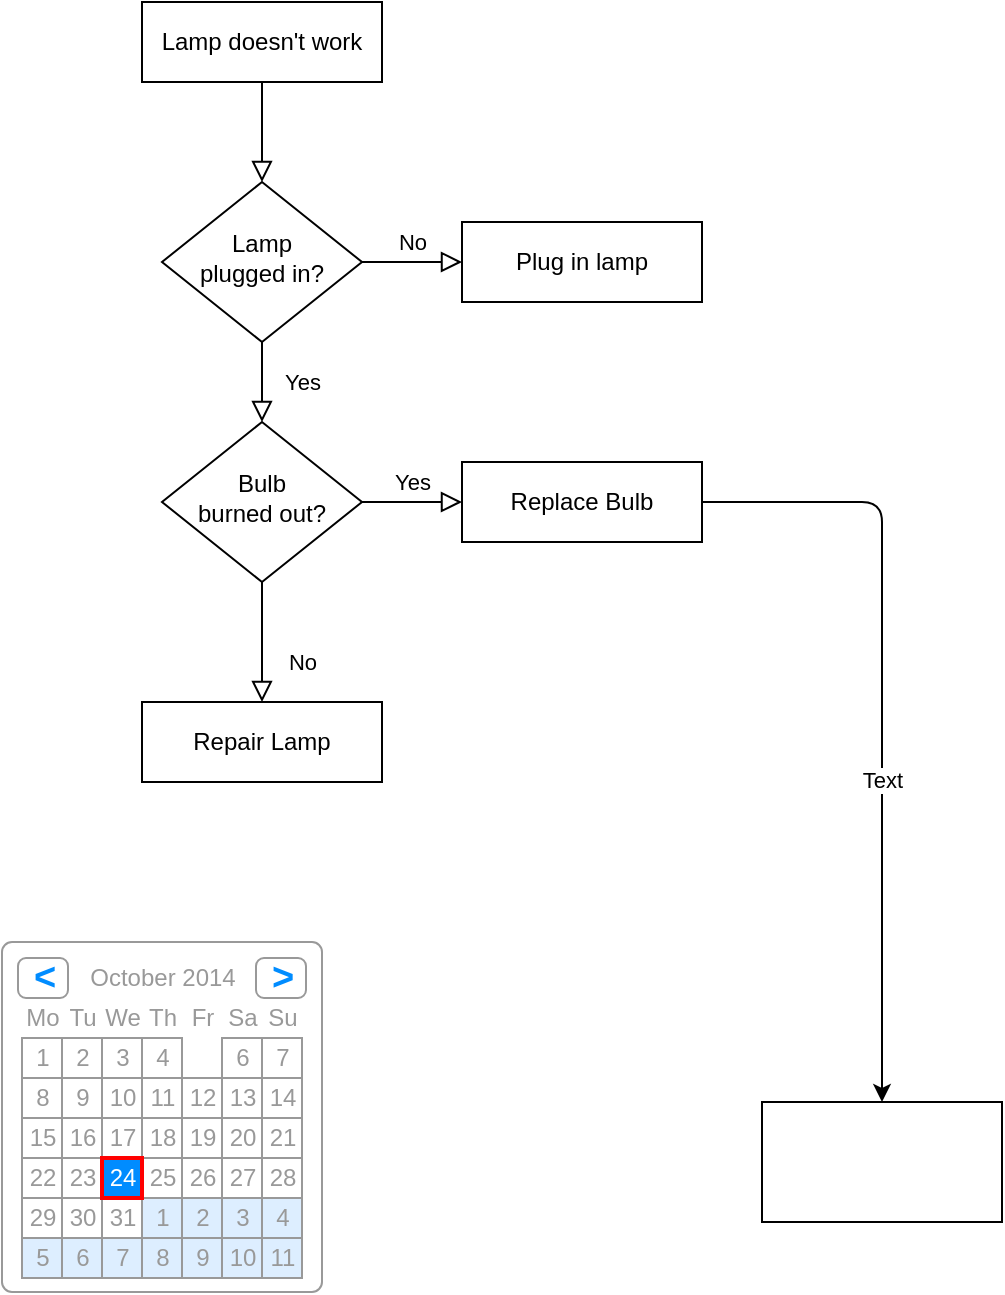 <mxfile version="21.6.8" type="github" pages="2">
  <diagram id="C5RBs43oDa-KdzZeNtuy" name="Page-1">
    <mxGraphModel dx="1659" dy="900" grid="1" gridSize="10" guides="1" tooltips="1" connect="1" arrows="1" fold="1" page="1" pageScale="1" pageWidth="827" pageHeight="1169" background="#ffffff" math="0" shadow="0">
      <root>
        <mxCell id="WIyWlLk6GJQsqaUBKTNV-0" />
        <mxCell id="WIyWlLk6GJQsqaUBKTNV-1" parent="WIyWlLk6GJQsqaUBKTNV-0" />
        <mxCell id="WIyWlLk6GJQsqaUBKTNV-2" value="" style="rounded=0;html=1;jettySize=auto;orthogonalLoop=1;fontSize=11;endArrow=block;endFill=0;endSize=8;strokeWidth=1;shadow=0;labelBackgroundColor=none;edgeStyle=orthogonalEdgeStyle;fontColor=default;" parent="WIyWlLk6GJQsqaUBKTNV-1" source="WIyWlLk6GJQsqaUBKTNV-3" target="WIyWlLk6GJQsqaUBKTNV-6" edge="1">
          <mxGeometry relative="1" as="geometry" />
        </mxCell>
        <mxCell id="WIyWlLk6GJQsqaUBKTNV-3" value="Lamp doesn&#39;t work" style="rounded=0;whiteSpace=wrap;html=1;fontSize=12;glass=0;strokeWidth=1;shadow=0;labelBackgroundColor=none;" parent="WIyWlLk6GJQsqaUBKTNV-1" vertex="1">
          <mxGeometry x="160" y="80" width="120" height="40" as="geometry" />
        </mxCell>
        <mxCell id="WIyWlLk6GJQsqaUBKTNV-4" value="Yes" style="rounded=0;html=1;jettySize=auto;orthogonalLoop=1;fontSize=11;endArrow=block;endFill=0;endSize=8;strokeWidth=1;shadow=0;labelBackgroundColor=none;edgeStyle=orthogonalEdgeStyle;fontColor=default;" parent="WIyWlLk6GJQsqaUBKTNV-1" source="WIyWlLk6GJQsqaUBKTNV-6" target="WIyWlLk6GJQsqaUBKTNV-10" edge="1">
          <mxGeometry y="20" relative="1" as="geometry">
            <mxPoint as="offset" />
          </mxGeometry>
        </mxCell>
        <mxCell id="WIyWlLk6GJQsqaUBKTNV-5" value="No" style="edgeStyle=orthogonalEdgeStyle;rounded=0;html=1;jettySize=auto;orthogonalLoop=1;fontSize=11;endArrow=block;endFill=0;endSize=8;strokeWidth=1;shadow=0;labelBackgroundColor=none;fontColor=default;" parent="WIyWlLk6GJQsqaUBKTNV-1" source="WIyWlLk6GJQsqaUBKTNV-6" target="WIyWlLk6GJQsqaUBKTNV-7" edge="1">
          <mxGeometry y="10" relative="1" as="geometry">
            <mxPoint as="offset" />
          </mxGeometry>
        </mxCell>
        <mxCell id="WIyWlLk6GJQsqaUBKTNV-6" value="Lamp&lt;br&gt;plugged in?" style="rhombus;whiteSpace=wrap;html=1;shadow=0;fontFamily=Helvetica;fontSize=12;align=center;strokeWidth=1;spacing=6;spacingTop=-4;rounded=0;labelBackgroundColor=none;" parent="WIyWlLk6GJQsqaUBKTNV-1" vertex="1">
          <mxGeometry x="170" y="170" width="100" height="80" as="geometry" />
        </mxCell>
        <mxCell id="WIyWlLk6GJQsqaUBKTNV-7" value="Plug in lamp" style="rounded=0;whiteSpace=wrap;html=1;fontSize=12;glass=0;strokeWidth=1;shadow=0;labelBackgroundColor=none;" parent="WIyWlLk6GJQsqaUBKTNV-1" vertex="1">
          <mxGeometry x="320" y="190" width="120" height="40" as="geometry" />
        </mxCell>
        <mxCell id="WIyWlLk6GJQsqaUBKTNV-8" value="No" style="rounded=0;html=1;jettySize=auto;orthogonalLoop=1;fontSize=11;endArrow=block;endFill=0;endSize=8;strokeWidth=1;shadow=0;labelBackgroundColor=none;edgeStyle=orthogonalEdgeStyle;fontColor=default;" parent="WIyWlLk6GJQsqaUBKTNV-1" source="WIyWlLk6GJQsqaUBKTNV-10" target="WIyWlLk6GJQsqaUBKTNV-11" edge="1">
          <mxGeometry x="0.333" y="20" relative="1" as="geometry">
            <mxPoint as="offset" />
          </mxGeometry>
        </mxCell>
        <mxCell id="WIyWlLk6GJQsqaUBKTNV-9" value="Yes" style="edgeStyle=orthogonalEdgeStyle;rounded=0;html=1;jettySize=auto;orthogonalLoop=1;fontSize=11;endArrow=block;endFill=0;endSize=8;strokeWidth=1;shadow=0;labelBackgroundColor=none;fontColor=default;" parent="WIyWlLk6GJQsqaUBKTNV-1" source="WIyWlLk6GJQsqaUBKTNV-10" target="WIyWlLk6GJQsqaUBKTNV-12" edge="1">
          <mxGeometry y="10" relative="1" as="geometry">
            <mxPoint as="offset" />
          </mxGeometry>
        </mxCell>
        <mxCell id="WIyWlLk6GJQsqaUBKTNV-10" value="Bulb&lt;br&gt;burned out?" style="rhombus;whiteSpace=wrap;html=1;shadow=0;fontFamily=Helvetica;fontSize=12;align=center;strokeWidth=1;spacing=6;spacingTop=-4;rounded=0;labelBackgroundColor=none;" parent="WIyWlLk6GJQsqaUBKTNV-1" vertex="1">
          <mxGeometry x="170" y="290" width="100" height="80" as="geometry" />
        </mxCell>
        <mxCell id="WIyWlLk6GJQsqaUBKTNV-11" value="Repair Lamp" style="rounded=0;whiteSpace=wrap;html=1;fontSize=12;glass=0;strokeWidth=1;shadow=0;labelBackgroundColor=none;" parent="WIyWlLk6GJQsqaUBKTNV-1" vertex="1">
          <mxGeometry x="160" y="430" width="120" height="40" as="geometry" />
        </mxCell>
        <mxCell id="3_ExSHK4gD6k4ujUlid--16" style="edgeStyle=orthogonalEdgeStyle;orthogonalLoop=1;jettySize=auto;html=1;exitX=1;exitY=0.5;exitDx=0;exitDy=0;" edge="1" parent="WIyWlLk6GJQsqaUBKTNV-1" source="WIyWlLk6GJQsqaUBKTNV-12" target="3_ExSHK4gD6k4ujUlid--15">
          <mxGeometry relative="1" as="geometry" />
        </mxCell>
        <mxCell id="3_ExSHK4gD6k4ujUlid--17" value="Text" style="edgeLabel;html=1;align=center;verticalAlign=middle;resizable=0;points=[];" vertex="1" connectable="0" parent="3_ExSHK4gD6k4ujUlid--16">
          <mxGeometry x="0.175" relative="1" as="geometry">
            <mxPoint as="offset" />
          </mxGeometry>
        </mxCell>
        <mxCell id="WIyWlLk6GJQsqaUBKTNV-12" value="Replace Bulb" style="rounded=0;whiteSpace=wrap;html=1;fontSize=12;glass=0;strokeWidth=1;shadow=0;labelBackgroundColor=none;" parent="WIyWlLk6GJQsqaUBKTNV-1" vertex="1">
          <mxGeometry x="320" y="310" width="120" height="40" as="geometry" />
        </mxCell>
        <mxCell id="3_ExSHK4gD6k4ujUlid--15" value="" style="rounded=0;whiteSpace=wrap;html=1;hachureGap=4;fontFamily=Architects Daughter;fontSource=https%3A%2F%2Ffonts.googleapis.com%2Fcss%3Ffamily%3DArchitects%2BDaughter;fontSize=20;labelBackgroundColor=none;" vertex="1" parent="WIyWlLk6GJQsqaUBKTNV-1">
          <mxGeometry x="470" y="630" width="120" height="60" as="geometry" />
        </mxCell>
        <mxCell id="3_ExSHK4gD6k4ujUlid--23" value="" style="strokeWidth=1;shadow=0;dashed=0;align=center;html=1;shape=mxgraph.mockup.forms.rrect;rSize=5;strokeColor=#999999;fillColor=#ffffff;" vertex="1" parent="WIyWlLk6GJQsqaUBKTNV-1">
          <mxGeometry x="90" y="550" width="160" height="175" as="geometry" />
        </mxCell>
        <mxCell id="3_ExSHK4gD6k4ujUlid--24" value="October 2014" style="strokeWidth=1;shadow=0;dashed=0;align=center;html=1;shape=mxgraph.mockup.forms.anchor;fontColor=#999999;" vertex="1" parent="3_ExSHK4gD6k4ujUlid--23">
          <mxGeometry x="30" y="8" width="100" height="20" as="geometry" />
        </mxCell>
        <mxCell id="3_ExSHK4gD6k4ujUlid--25" value="&lt;" style="strokeWidth=1;shadow=0;dashed=0;align=center;html=1;shape=mxgraph.mockup.forms.rrect;rSize=4;strokeColor=#999999;fontColor=#008cff;fontSize=19;fontStyle=1;" vertex="1" parent="3_ExSHK4gD6k4ujUlid--23">
          <mxGeometry x="8" y="8" width="25" height="20" as="geometry" />
        </mxCell>
        <mxCell id="3_ExSHK4gD6k4ujUlid--26" value="&gt;" style="strokeWidth=1;shadow=0;dashed=0;align=center;html=1;shape=mxgraph.mockup.forms.rrect;rSize=4;strokeColor=#999999;fontColor=#008cff;fontSize=19;fontStyle=1;" vertex="1" parent="3_ExSHK4gD6k4ujUlid--23">
          <mxGeometry x="127" y="8" width="25" height="20" as="geometry" />
        </mxCell>
        <mxCell id="3_ExSHK4gD6k4ujUlid--27" value="Mo" style="strokeWidth=1;shadow=0;dashed=0;align=center;html=1;shape=mxgraph.mockup.forms.anchor;fontColor=#999999;" vertex="1" parent="3_ExSHK4gD6k4ujUlid--23">
          <mxGeometry x="10" y="28" width="20" height="20" as="geometry" />
        </mxCell>
        <mxCell id="3_ExSHK4gD6k4ujUlid--28" value="Tu" style="strokeWidth=1;shadow=0;dashed=0;align=center;html=1;shape=mxgraph.mockup.forms.anchor;fontColor=#999999;" vertex="1" parent="3_ExSHK4gD6k4ujUlid--23">
          <mxGeometry x="30" y="28" width="20" height="20" as="geometry" />
        </mxCell>
        <mxCell id="3_ExSHK4gD6k4ujUlid--29" value="We" style="strokeWidth=1;shadow=0;dashed=0;align=center;html=1;shape=mxgraph.mockup.forms.anchor;fontColor=#999999;" vertex="1" parent="3_ExSHK4gD6k4ujUlid--23">
          <mxGeometry x="50" y="28" width="20" height="20" as="geometry" />
        </mxCell>
        <mxCell id="3_ExSHK4gD6k4ujUlid--30" value="Th" style="strokeWidth=1;shadow=0;dashed=0;align=center;html=1;shape=mxgraph.mockup.forms.anchor;fontColor=#999999;" vertex="1" parent="3_ExSHK4gD6k4ujUlid--23">
          <mxGeometry x="70" y="28" width="20" height="20" as="geometry" />
        </mxCell>
        <mxCell id="3_ExSHK4gD6k4ujUlid--31" value="Fr" style="strokeWidth=1;shadow=0;dashed=0;align=center;html=1;shape=mxgraph.mockup.forms.anchor;fontColor=#999999;" vertex="1" parent="3_ExSHK4gD6k4ujUlid--23">
          <mxGeometry x="90" y="28" width="20" height="20" as="geometry" />
        </mxCell>
        <mxCell id="3_ExSHK4gD6k4ujUlid--32" value="Sa" style="strokeWidth=1;shadow=0;dashed=0;align=center;html=1;shape=mxgraph.mockup.forms.anchor;fontColor=#999999;" vertex="1" parent="3_ExSHK4gD6k4ujUlid--23">
          <mxGeometry x="110" y="28" width="20" height="20" as="geometry" />
        </mxCell>
        <mxCell id="3_ExSHK4gD6k4ujUlid--33" value="Su" style="strokeWidth=1;shadow=0;dashed=0;align=center;html=1;shape=mxgraph.mockup.forms.anchor;fontColor=#999999;" vertex="1" parent="3_ExSHK4gD6k4ujUlid--23">
          <mxGeometry x="130" y="28" width="20" height="20" as="geometry" />
        </mxCell>
        <mxCell id="3_ExSHK4gD6k4ujUlid--34" value="1" style="strokeWidth=1;shadow=0;dashed=0;align=center;html=1;shape=mxgraph.mockup.forms.rrect;rSize=0;strokeColor=#999999;fontColor=#999999;" vertex="1" parent="3_ExSHK4gD6k4ujUlid--23">
          <mxGeometry x="10" y="48" width="20" height="20" as="geometry" />
        </mxCell>
        <mxCell id="3_ExSHK4gD6k4ujUlid--35" value="2" style="strokeWidth=1;shadow=0;dashed=0;align=center;html=1;shape=mxgraph.mockup.forms.rrect;rSize=0;strokeColor=#999999;fontColor=#999999;" vertex="1" parent="3_ExSHK4gD6k4ujUlid--23">
          <mxGeometry x="30" y="48" width="20" height="20" as="geometry" />
        </mxCell>
        <mxCell id="3_ExSHK4gD6k4ujUlid--36" value="3" style="strokeWidth=1;shadow=0;dashed=0;align=center;html=1;shape=mxgraph.mockup.forms.rrect;rSize=0;strokeColor=#999999;fontColor=#999999;" vertex="1" parent="3_ExSHK4gD6k4ujUlid--23">
          <mxGeometry x="50" y="48" width="20" height="20" as="geometry" />
        </mxCell>
        <mxCell id="3_ExSHK4gD6k4ujUlid--37" value="4" style="strokeWidth=1;shadow=0;dashed=0;align=center;html=1;shape=mxgraph.mockup.forms.rrect;rSize=0;strokeColor=#999999;fontColor=#999999;" vertex="1" parent="3_ExSHK4gD6k4ujUlid--23">
          <mxGeometry x="70" y="48" width="20" height="20" as="geometry" />
        </mxCell>
        <mxCell id="3_ExSHK4gD6k4ujUlid--39" value="6" style="strokeWidth=1;shadow=0;dashed=0;align=center;html=1;shape=mxgraph.mockup.forms.rrect;rSize=0;strokeColor=#999999;fontColor=#999999;" vertex="1" parent="3_ExSHK4gD6k4ujUlid--23">
          <mxGeometry x="110" y="48" width="20" height="20" as="geometry" />
        </mxCell>
        <mxCell id="3_ExSHK4gD6k4ujUlid--40" value="7" style="strokeWidth=1;shadow=0;dashed=0;align=center;html=1;shape=mxgraph.mockup.forms.rrect;rSize=0;strokeColor=#999999;fontColor=#999999;" vertex="1" parent="3_ExSHK4gD6k4ujUlid--23">
          <mxGeometry x="130" y="48" width="20" height="20" as="geometry" />
        </mxCell>
        <mxCell id="3_ExSHK4gD6k4ujUlid--41" value="8" style="strokeWidth=1;shadow=0;dashed=0;align=center;html=1;shape=mxgraph.mockup.forms.rrect;rSize=0;strokeColor=#999999;fontColor=#999999;" vertex="1" parent="3_ExSHK4gD6k4ujUlid--23">
          <mxGeometry x="10" y="68" width="20" height="20" as="geometry" />
        </mxCell>
        <mxCell id="3_ExSHK4gD6k4ujUlid--42" value="9" style="strokeWidth=1;shadow=0;dashed=0;align=center;html=1;shape=mxgraph.mockup.forms.rrect;rSize=0;strokeColor=#999999;fontColor=#999999;" vertex="1" parent="3_ExSHK4gD6k4ujUlid--23">
          <mxGeometry x="30" y="68" width="20" height="20" as="geometry" />
        </mxCell>
        <mxCell id="3_ExSHK4gD6k4ujUlid--43" value="10" style="strokeWidth=1;shadow=0;dashed=0;align=center;html=1;shape=mxgraph.mockup.forms.rrect;rSize=0;strokeColor=#999999;fontColor=#999999;" vertex="1" parent="3_ExSHK4gD6k4ujUlid--23">
          <mxGeometry x="50" y="68" width="20" height="20" as="geometry" />
        </mxCell>
        <mxCell id="3_ExSHK4gD6k4ujUlid--44" value="11" style="strokeWidth=1;shadow=0;dashed=0;align=center;html=1;shape=mxgraph.mockup.forms.rrect;rSize=0;strokeColor=#999999;fontColor=#999999;" vertex="1" parent="3_ExSHK4gD6k4ujUlid--23">
          <mxGeometry x="70" y="68" width="20" height="20" as="geometry" />
        </mxCell>
        <mxCell id="3_ExSHK4gD6k4ujUlid--45" value="12" style="strokeWidth=1;shadow=0;dashed=0;align=center;html=1;shape=mxgraph.mockup.forms.rrect;rSize=0;strokeColor=#999999;fontColor=#999999;" vertex="1" parent="3_ExSHK4gD6k4ujUlid--23">
          <mxGeometry x="90" y="68" width="20" height="20" as="geometry" />
        </mxCell>
        <mxCell id="3_ExSHK4gD6k4ujUlid--46" value="13" style="strokeWidth=1;shadow=0;dashed=0;align=center;html=1;shape=mxgraph.mockup.forms.rrect;rSize=0;strokeColor=#999999;fontColor=#999999;" vertex="1" parent="3_ExSHK4gD6k4ujUlid--23">
          <mxGeometry x="110" y="68" width="20" height="20" as="geometry" />
        </mxCell>
        <mxCell id="3_ExSHK4gD6k4ujUlid--47" value="14" style="strokeWidth=1;shadow=0;dashed=0;align=center;html=1;shape=mxgraph.mockup.forms.rrect;rSize=0;strokeColor=#999999;fontColor=#999999;" vertex="1" parent="3_ExSHK4gD6k4ujUlid--23">
          <mxGeometry x="130" y="68" width="20" height="20" as="geometry" />
        </mxCell>
        <mxCell id="3_ExSHK4gD6k4ujUlid--48" value="15" style="strokeWidth=1;shadow=0;dashed=0;align=center;html=1;shape=mxgraph.mockup.forms.rrect;rSize=0;strokeColor=#999999;fontColor=#999999;" vertex="1" parent="3_ExSHK4gD6k4ujUlid--23">
          <mxGeometry x="10" y="88" width="20" height="20" as="geometry" />
        </mxCell>
        <mxCell id="3_ExSHK4gD6k4ujUlid--49" value="16" style="strokeWidth=1;shadow=0;dashed=0;align=center;html=1;shape=mxgraph.mockup.forms.rrect;rSize=0;strokeColor=#999999;fontColor=#999999;" vertex="1" parent="3_ExSHK4gD6k4ujUlid--23">
          <mxGeometry x="30" y="88" width="20" height="20" as="geometry" />
        </mxCell>
        <mxCell id="3_ExSHK4gD6k4ujUlid--50" value="17" style="strokeWidth=1;shadow=0;dashed=0;align=center;html=1;shape=mxgraph.mockup.forms.rrect;rSize=0;strokeColor=#999999;fontColor=#999999;" vertex="1" parent="3_ExSHK4gD6k4ujUlid--23">
          <mxGeometry x="50" y="88" width="20" height="20" as="geometry" />
        </mxCell>
        <mxCell id="3_ExSHK4gD6k4ujUlid--51" value="18" style="strokeWidth=1;shadow=0;dashed=0;align=center;html=1;shape=mxgraph.mockup.forms.rrect;rSize=0;strokeColor=#999999;fontColor=#999999;" vertex="1" parent="3_ExSHK4gD6k4ujUlid--23">
          <mxGeometry x="70" y="88" width="20" height="20" as="geometry" />
        </mxCell>
        <mxCell id="3_ExSHK4gD6k4ujUlid--52" value="19" style="strokeWidth=1;shadow=0;dashed=0;align=center;html=1;shape=mxgraph.mockup.forms.rrect;rSize=0;strokeColor=#999999;fontColor=#999999;" vertex="1" parent="3_ExSHK4gD6k4ujUlid--23">
          <mxGeometry x="90" y="88" width="20" height="20" as="geometry" />
        </mxCell>
        <mxCell id="3_ExSHK4gD6k4ujUlid--53" value="20" style="strokeWidth=1;shadow=0;dashed=0;align=center;html=1;shape=mxgraph.mockup.forms.rrect;rSize=0;strokeColor=#999999;fontColor=#999999;" vertex="1" parent="3_ExSHK4gD6k4ujUlid--23">
          <mxGeometry x="110" y="88" width="20" height="20" as="geometry" />
        </mxCell>
        <mxCell id="3_ExSHK4gD6k4ujUlid--54" value="21" style="strokeWidth=1;shadow=0;dashed=0;align=center;html=1;shape=mxgraph.mockup.forms.rrect;rSize=0;strokeColor=#999999;fontColor=#999999;" vertex="1" parent="3_ExSHK4gD6k4ujUlid--23">
          <mxGeometry x="130" y="88" width="20" height="20" as="geometry" />
        </mxCell>
        <mxCell id="3_ExSHK4gD6k4ujUlid--55" value="22" style="strokeWidth=1;shadow=0;dashed=0;align=center;html=1;shape=mxgraph.mockup.forms.rrect;rSize=0;strokeColor=#999999;fontColor=#999999;" vertex="1" parent="3_ExSHK4gD6k4ujUlid--23">
          <mxGeometry x="10" y="108" width="20" height="20" as="geometry" />
        </mxCell>
        <mxCell id="3_ExSHK4gD6k4ujUlid--56" value="23" style="strokeWidth=1;shadow=0;dashed=0;align=center;html=1;shape=mxgraph.mockup.forms.rrect;rSize=0;strokeColor=#999999;fontColor=#999999;" vertex="1" parent="3_ExSHK4gD6k4ujUlid--23">
          <mxGeometry x="30" y="108" width="20" height="20" as="geometry" />
        </mxCell>
        <mxCell id="3_ExSHK4gD6k4ujUlid--57" value="25" style="strokeWidth=1;shadow=0;dashed=0;align=center;html=1;shape=mxgraph.mockup.forms.rrect;rSize=0;strokeColor=#999999;fontColor=#999999;" vertex="1" parent="3_ExSHK4gD6k4ujUlid--23">
          <mxGeometry x="70" y="108" width="20" height="20" as="geometry" />
        </mxCell>
        <mxCell id="3_ExSHK4gD6k4ujUlid--58" value="26" style="strokeWidth=1;shadow=0;dashed=0;align=center;html=1;shape=mxgraph.mockup.forms.rrect;rSize=0;strokeColor=#999999;fontColor=#999999;" vertex="1" parent="3_ExSHK4gD6k4ujUlid--23">
          <mxGeometry x="90" y="108" width="20" height="20" as="geometry" />
        </mxCell>
        <mxCell id="3_ExSHK4gD6k4ujUlid--59" value="27" style="strokeWidth=1;shadow=0;dashed=0;align=center;html=1;shape=mxgraph.mockup.forms.rrect;rSize=0;strokeColor=#999999;fontColor=#999999;" vertex="1" parent="3_ExSHK4gD6k4ujUlid--23">
          <mxGeometry x="110" y="108" width="20" height="20" as="geometry" />
        </mxCell>
        <mxCell id="3_ExSHK4gD6k4ujUlid--60" value="28" style="strokeWidth=1;shadow=0;dashed=0;align=center;html=1;shape=mxgraph.mockup.forms.rrect;rSize=0;strokeColor=#999999;fontColor=#999999;" vertex="1" parent="3_ExSHK4gD6k4ujUlid--23">
          <mxGeometry x="130" y="108" width="20" height="20" as="geometry" />
        </mxCell>
        <mxCell id="3_ExSHK4gD6k4ujUlid--61" value="29" style="strokeWidth=1;shadow=0;dashed=0;align=center;html=1;shape=mxgraph.mockup.forms.rrect;rSize=0;strokeColor=#999999;fontColor=#999999;" vertex="1" parent="3_ExSHK4gD6k4ujUlid--23">
          <mxGeometry x="10" y="128" width="20" height="20" as="geometry" />
        </mxCell>
        <mxCell id="3_ExSHK4gD6k4ujUlid--62" value="30" style="strokeWidth=1;shadow=0;dashed=0;align=center;html=1;shape=mxgraph.mockup.forms.rrect;rSize=0;strokeColor=#999999;fontColor=#999999;" vertex="1" parent="3_ExSHK4gD6k4ujUlid--23">
          <mxGeometry x="30" y="128" width="20" height="20" as="geometry" />
        </mxCell>
        <mxCell id="3_ExSHK4gD6k4ujUlid--63" value="31" style="strokeWidth=1;shadow=0;dashed=0;align=center;html=1;shape=mxgraph.mockup.forms.rrect;rSize=0;strokeColor=#999999;fontColor=#999999;" vertex="1" parent="3_ExSHK4gD6k4ujUlid--23">
          <mxGeometry x="50" y="128" width="20" height="20" as="geometry" />
        </mxCell>
        <mxCell id="3_ExSHK4gD6k4ujUlid--64" value="1" style="strokeWidth=1;shadow=0;dashed=0;align=center;html=1;shape=mxgraph.mockup.forms.rrect;rSize=0;strokeColor=#999999;fontColor=#999999;fillColor=#ddeeff;" vertex="1" parent="3_ExSHK4gD6k4ujUlid--23">
          <mxGeometry x="70" y="128" width="20" height="20" as="geometry" />
        </mxCell>
        <mxCell id="3_ExSHK4gD6k4ujUlid--65" value="2" style="strokeWidth=1;shadow=0;dashed=0;align=center;html=1;shape=mxgraph.mockup.forms.rrect;rSize=0;strokeColor=#999999;fontColor=#999999;fillColor=#ddeeff;" vertex="1" parent="3_ExSHK4gD6k4ujUlid--23">
          <mxGeometry x="90" y="128" width="20" height="20" as="geometry" />
        </mxCell>
        <mxCell id="3_ExSHK4gD6k4ujUlid--66" value="3" style="strokeWidth=1;shadow=0;dashed=0;align=center;html=1;shape=mxgraph.mockup.forms.rrect;rSize=0;strokeColor=#999999;fontColor=#999999;fillColor=#ddeeff;" vertex="1" parent="3_ExSHK4gD6k4ujUlid--23">
          <mxGeometry x="110" y="128" width="20" height="20" as="geometry" />
        </mxCell>
        <mxCell id="3_ExSHK4gD6k4ujUlid--67" value="4" style="strokeWidth=1;shadow=0;dashed=0;align=center;html=1;shape=mxgraph.mockup.forms.rrect;rSize=0;strokeColor=#999999;fontColor=#999999;fillColor=#ddeeff;" vertex="1" parent="3_ExSHK4gD6k4ujUlid--23">
          <mxGeometry x="130" y="128" width="20" height="20" as="geometry" />
        </mxCell>
        <mxCell id="3_ExSHK4gD6k4ujUlid--68" value="5" style="strokeWidth=1;shadow=0;dashed=0;align=center;html=1;shape=mxgraph.mockup.forms.rrect;rSize=0;strokeColor=#999999;fontColor=#999999;fillColor=#ddeeff;" vertex="1" parent="3_ExSHK4gD6k4ujUlid--23">
          <mxGeometry x="10" y="148" width="20" height="20" as="geometry" />
        </mxCell>
        <mxCell id="3_ExSHK4gD6k4ujUlid--69" value="6" style="strokeWidth=1;shadow=0;dashed=0;align=center;html=1;shape=mxgraph.mockup.forms.rrect;rSize=0;strokeColor=#999999;fontColor=#999999;fillColor=#ddeeff;" vertex="1" parent="3_ExSHK4gD6k4ujUlid--23">
          <mxGeometry x="30" y="148" width="20" height="20" as="geometry" />
        </mxCell>
        <mxCell id="3_ExSHK4gD6k4ujUlid--70" value="7" style="strokeWidth=1;shadow=0;dashed=0;align=center;html=1;shape=mxgraph.mockup.forms.rrect;rSize=0;strokeColor=#999999;fontColor=#999999;fillColor=#ddeeff;" vertex="1" parent="3_ExSHK4gD6k4ujUlid--23">
          <mxGeometry x="50" y="148" width="20" height="20" as="geometry" />
        </mxCell>
        <mxCell id="3_ExSHK4gD6k4ujUlid--71" value="8" style="strokeWidth=1;shadow=0;dashed=0;align=center;html=1;shape=mxgraph.mockup.forms.rrect;rSize=0;strokeColor=#999999;fontColor=#999999;fillColor=#ddeeff;" vertex="1" parent="3_ExSHK4gD6k4ujUlid--23">
          <mxGeometry x="70" y="148" width="20" height="20" as="geometry" />
        </mxCell>
        <mxCell id="3_ExSHK4gD6k4ujUlid--72" value="9" style="strokeWidth=1;shadow=0;dashed=0;align=center;html=1;shape=mxgraph.mockup.forms.rrect;rSize=0;strokeColor=#999999;fontColor=#999999;fillColor=#ddeeff;" vertex="1" parent="3_ExSHK4gD6k4ujUlid--23">
          <mxGeometry x="90" y="148" width="20" height="20" as="geometry" />
        </mxCell>
        <mxCell id="3_ExSHK4gD6k4ujUlid--73" value="10" style="strokeWidth=1;shadow=0;dashed=0;align=center;html=1;shape=mxgraph.mockup.forms.rrect;rSize=0;strokeColor=#999999;fontColor=#999999;fillColor=#ddeeff;" vertex="1" parent="3_ExSHK4gD6k4ujUlid--23">
          <mxGeometry x="110" y="148" width="20" height="20" as="geometry" />
        </mxCell>
        <mxCell id="3_ExSHK4gD6k4ujUlid--74" value="11" style="strokeWidth=1;shadow=0;dashed=0;align=center;html=1;shape=mxgraph.mockup.forms.rrect;rSize=0;strokeColor=#999999;fontColor=#999999;fillColor=#ddeeff;" vertex="1" parent="3_ExSHK4gD6k4ujUlid--23">
          <mxGeometry x="130" y="148" width="20" height="20" as="geometry" />
        </mxCell>
        <mxCell id="3_ExSHK4gD6k4ujUlid--75" value="24" style="strokeWidth=1;shadow=0;dashed=0;align=center;html=1;shape=mxgraph.mockup.forms.rrect;rSize=0;strokeColor=#ff0000;fontColor=#ffffff;strokeWidth=2;fillColor=#008cff;" vertex="1" parent="3_ExSHK4gD6k4ujUlid--23">
          <mxGeometry x="50" y="108" width="20" height="20" as="geometry" />
        </mxCell>
      </root>
    </mxGraphModel>
  </diagram>
  <diagram id="_05H0OLgueF-tNg7CXz6" name="第 2 页">
    <mxGraphModel dx="2074" dy="1125" grid="1" gridSize="10" guides="1" tooltips="1" connect="1" arrows="1" fold="1" page="1" pageScale="1" pageWidth="827" pageHeight="1169" math="0" shadow="0">
      <root>
        <mxCell id="0" />
        <mxCell id="1" parent="0" />
      </root>
    </mxGraphModel>
  </diagram>
</mxfile>
